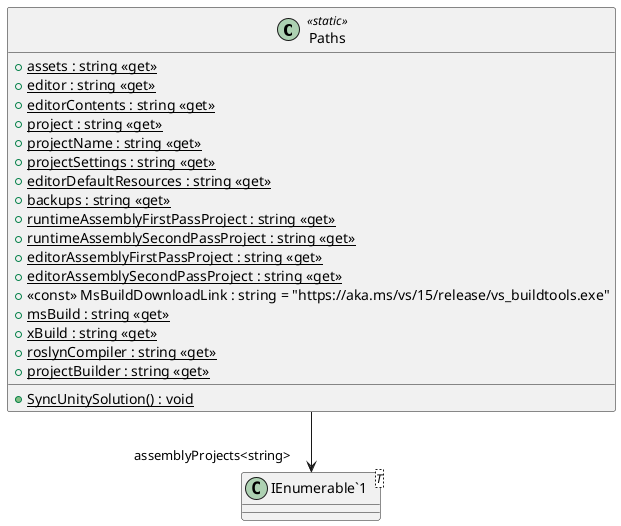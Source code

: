 @startuml
class Paths <<static>> {
    + {static} assets : string <<get>>
    + {static} editor : string <<get>>
    + {static} editorContents : string <<get>>
    + {static} project : string <<get>>
    + {static} projectName : string <<get>>
    + {static} projectSettings : string <<get>>
    + {static} editorDefaultResources : string <<get>>
    + {static} backups : string <<get>>
    + {static} SyncUnitySolution() : void
    + {static} runtimeAssemblyFirstPassProject : string <<get>>
    + {static} runtimeAssemblySecondPassProject : string <<get>>
    + {static} editorAssemblyFirstPassProject : string <<get>>
    + {static} editorAssemblySecondPassProject : string <<get>>
    + <<const>> MsBuildDownloadLink : string = "https://aka.ms/vs/15/release/vs_buildtools.exe"
    + {static} msBuild : string <<get>>
    + {static} xBuild : string <<get>>
    + {static} roslynCompiler : string <<get>>
    + {static} projectBuilder : string <<get>>
}
class "IEnumerable`1"<T> {
}
Paths --> "assemblyProjects<string>" "IEnumerable`1"
@enduml
